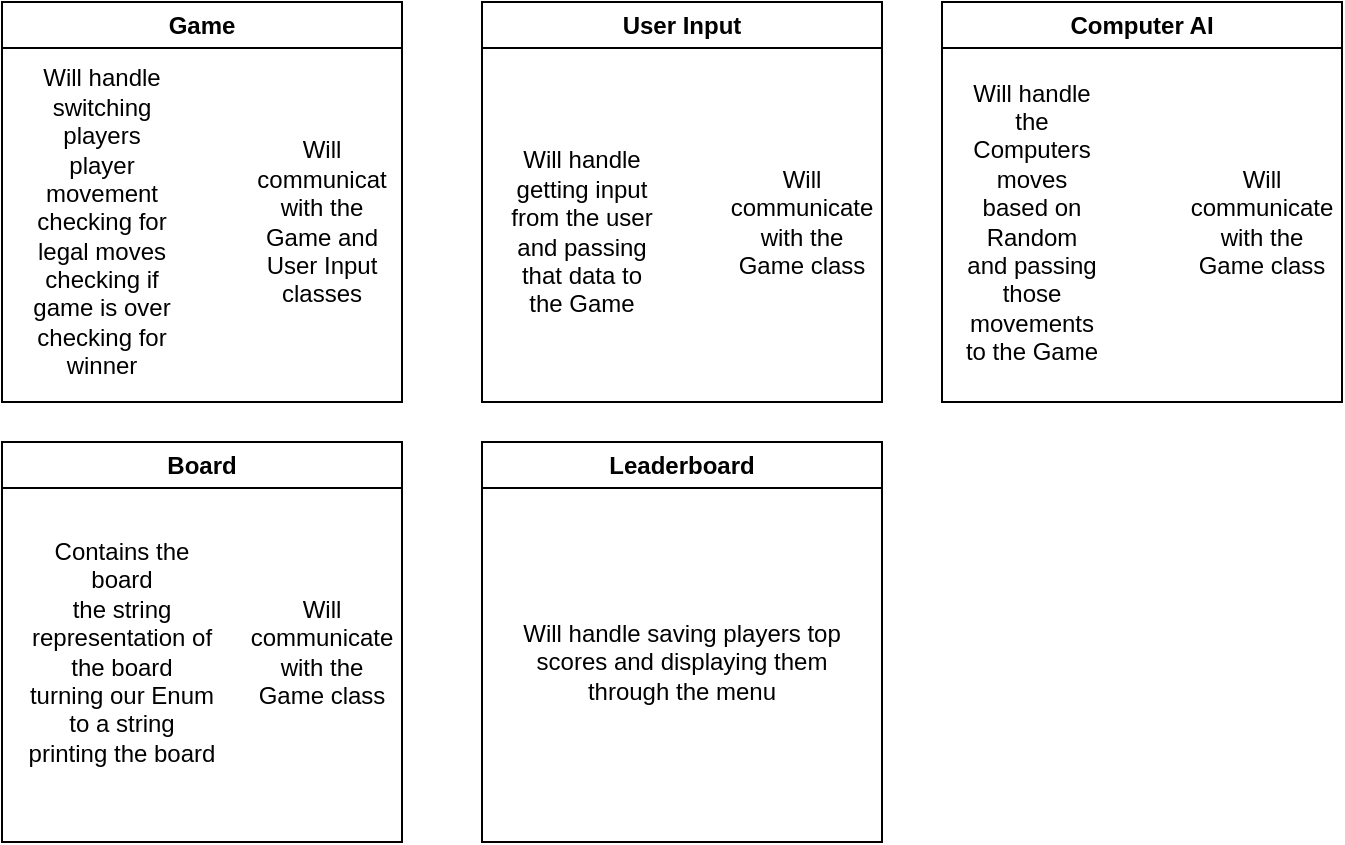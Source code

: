 <mxfile>
    <diagram id="W8FmpBWq-Kh1zMqeMgEl" name="Page-1">
        <mxGraphModel dx="1417" dy="1607" grid="1" gridSize="10" guides="1" tooltips="1" connect="1" arrows="1" fold="1" page="1" pageScale="1" pageWidth="850" pageHeight="1100" math="0" shadow="0">
            <root>
                <mxCell id="0"/>
                <mxCell id="1" parent="0"/>
                <mxCell id="2" value="Game" style="swimlane;whiteSpace=wrap;html=1;" parent="1" vertex="1">
                    <mxGeometry x="-840" y="-1080" width="200" height="200" as="geometry"/>
                </mxCell>
                <mxCell id="6" value="Will handle switching players&lt;br&gt;player movement&lt;br&gt;checking for legal moves&lt;br&gt;checking if game is over&lt;br&gt;checking for winner" style="text;html=1;strokeColor=none;fillColor=none;align=center;verticalAlign=middle;whiteSpace=wrap;rounded=0;" parent="2" vertex="1">
                    <mxGeometry x="10" y="40" width="80" height="140" as="geometry"/>
                </mxCell>
                <mxCell id="17" value="Will communicat with the Game and User Input classes" style="text;html=1;strokeColor=none;fillColor=none;align=center;verticalAlign=middle;whiteSpace=wrap;rounded=0;" vertex="1" parent="2">
                    <mxGeometry x="130" y="40" width="60" height="140" as="geometry"/>
                </mxCell>
                <mxCell id="3" value="User Input" style="swimlane;whiteSpace=wrap;html=1;" parent="1" vertex="1">
                    <mxGeometry x="-600" y="-1080" width="200" height="200" as="geometry"/>
                </mxCell>
                <mxCell id="12" value="Will handle getting input from the user and passing that data to the Game" style="text;html=1;strokeColor=none;fillColor=none;align=center;verticalAlign=middle;whiteSpace=wrap;rounded=0;" vertex="1" parent="3">
                    <mxGeometry x="10" y="40" width="80" height="150" as="geometry"/>
                </mxCell>
                <mxCell id="18" value="Will communicate with the Game class" style="text;html=1;strokeColor=none;fillColor=none;align=center;verticalAlign=middle;whiteSpace=wrap;rounded=0;" vertex="1" parent="3">
                    <mxGeometry x="130" y="40" width="60" height="140" as="geometry"/>
                </mxCell>
                <mxCell id="4" value="Board" style="swimlane;whiteSpace=wrap;html=1;" parent="1" vertex="1">
                    <mxGeometry x="-840" y="-860" width="200" height="200" as="geometry"/>
                </mxCell>
                <mxCell id="10" value="Contains the board&lt;br&gt;the string representation of the board&lt;br&gt;turning our Enum to a string&lt;br&gt;printing the board" style="text;html=1;strokeColor=none;fillColor=none;align=center;verticalAlign=middle;whiteSpace=wrap;rounded=0;" parent="4" vertex="1">
                    <mxGeometry x="10" y="30" width="100" height="150" as="geometry"/>
                </mxCell>
                <mxCell id="16" value="Will communicate with the Game class" style="text;html=1;strokeColor=none;fillColor=none;align=center;verticalAlign=middle;whiteSpace=wrap;rounded=0;" vertex="1" parent="4">
                    <mxGeometry x="130" y="30" width="60" height="150" as="geometry"/>
                </mxCell>
                <mxCell id="5" value="Leaderboard" style="swimlane;whiteSpace=wrap;html=1;" parent="1" vertex="1">
                    <mxGeometry x="-600" y="-860" width="200" height="200" as="geometry"/>
                </mxCell>
                <mxCell id="15" value="Will handle saving players top scores and displaying them through the menu" style="text;html=1;strokeColor=none;fillColor=none;align=center;verticalAlign=middle;whiteSpace=wrap;rounded=0;" vertex="1" parent="5">
                    <mxGeometry x="10" y="30" width="180" height="160" as="geometry"/>
                </mxCell>
                <mxCell id="13" value="Computer AI" style="swimlane;whiteSpace=wrap;html=1;" vertex="1" parent="1">
                    <mxGeometry x="-370" y="-1080" width="200" height="200" as="geometry"/>
                </mxCell>
                <mxCell id="14" value="Will handle the Computers moves based on Random and passing those movements to the Game" style="text;html=1;strokeColor=none;fillColor=none;align=center;verticalAlign=middle;whiteSpace=wrap;rounded=0;" vertex="1" parent="13">
                    <mxGeometry x="10" y="30" width="70" height="160" as="geometry"/>
                </mxCell>
                <mxCell id="19" value="Will communicate with the Game class" style="text;html=1;strokeColor=none;fillColor=none;align=center;verticalAlign=middle;whiteSpace=wrap;rounded=0;" vertex="1" parent="13">
                    <mxGeometry x="130" y="40" width="60" height="140" as="geometry"/>
                </mxCell>
            </root>
        </mxGraphModel>
    </diagram>
</mxfile>